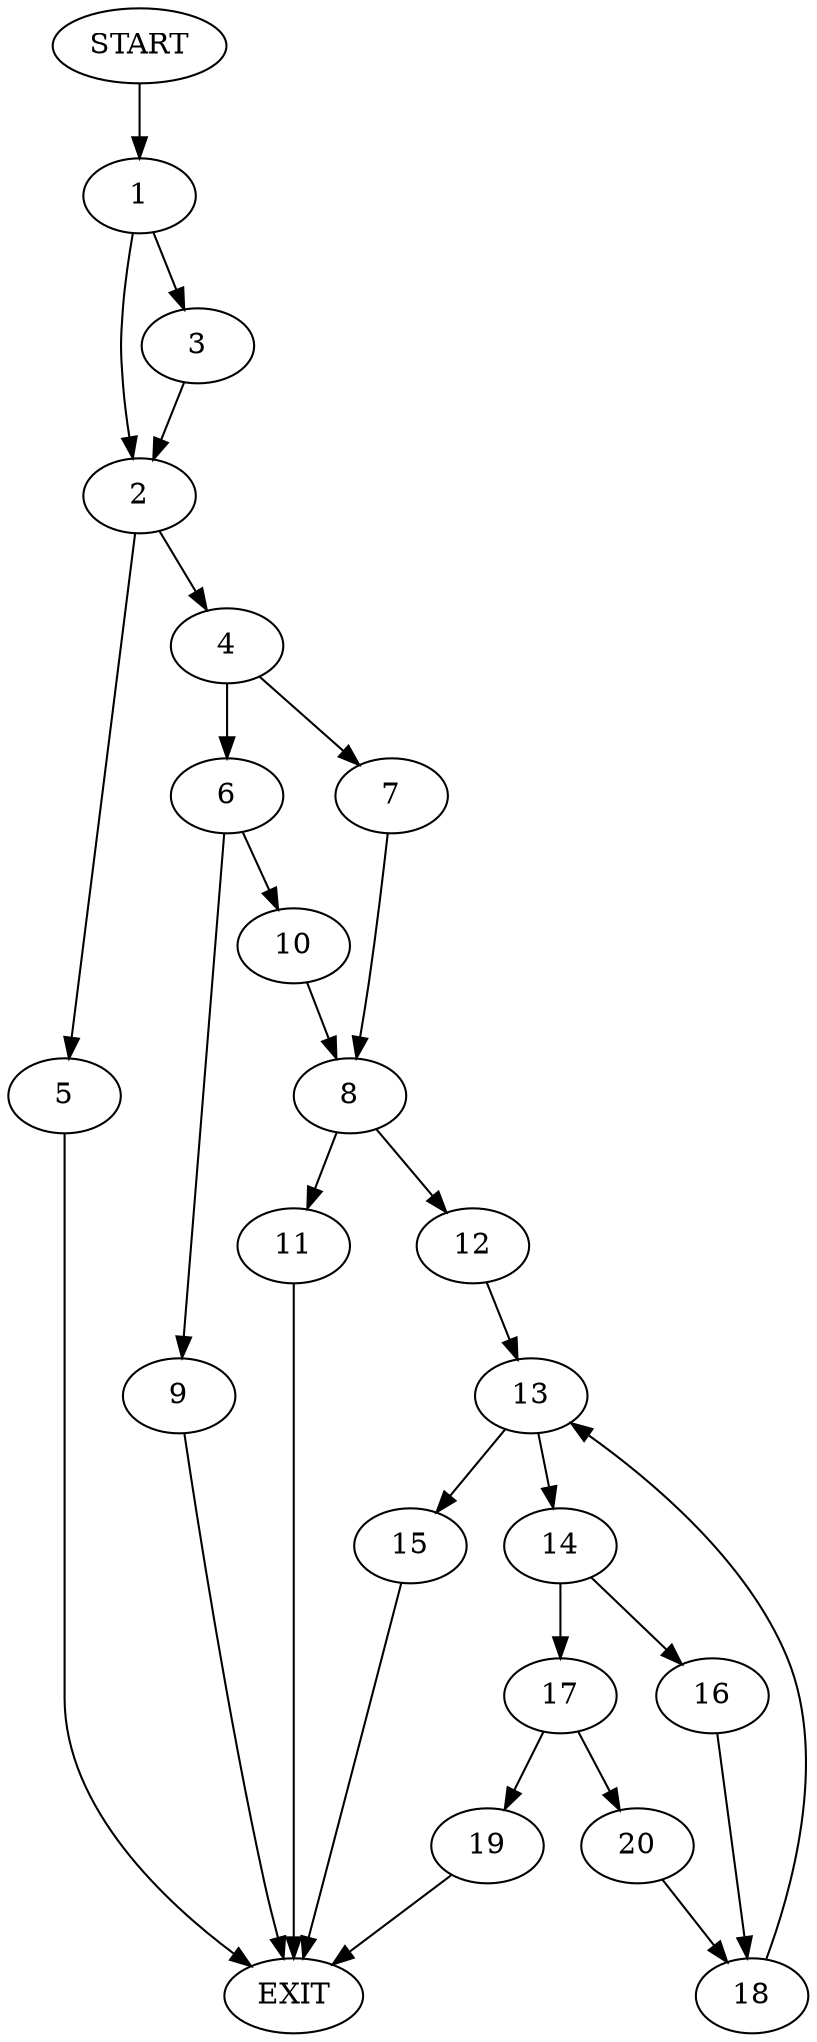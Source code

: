 digraph {
0 [label="START"]
21 [label="EXIT"]
0 -> 1
1 -> 2
1 -> 3
2 -> 4
2 -> 5
3 -> 2
4 -> 6
4 -> 7
5 -> 21
7 -> 8
6 -> 9
6 -> 10
8 -> 11
8 -> 12
10 -> 8
9 -> 21
11 -> 21
12 -> 13
13 -> 14
13 -> 15
14 -> 16
14 -> 17
15 -> 21
16 -> 18
17 -> 19
17 -> 20
18 -> 13
19 -> 21
20 -> 18
}
